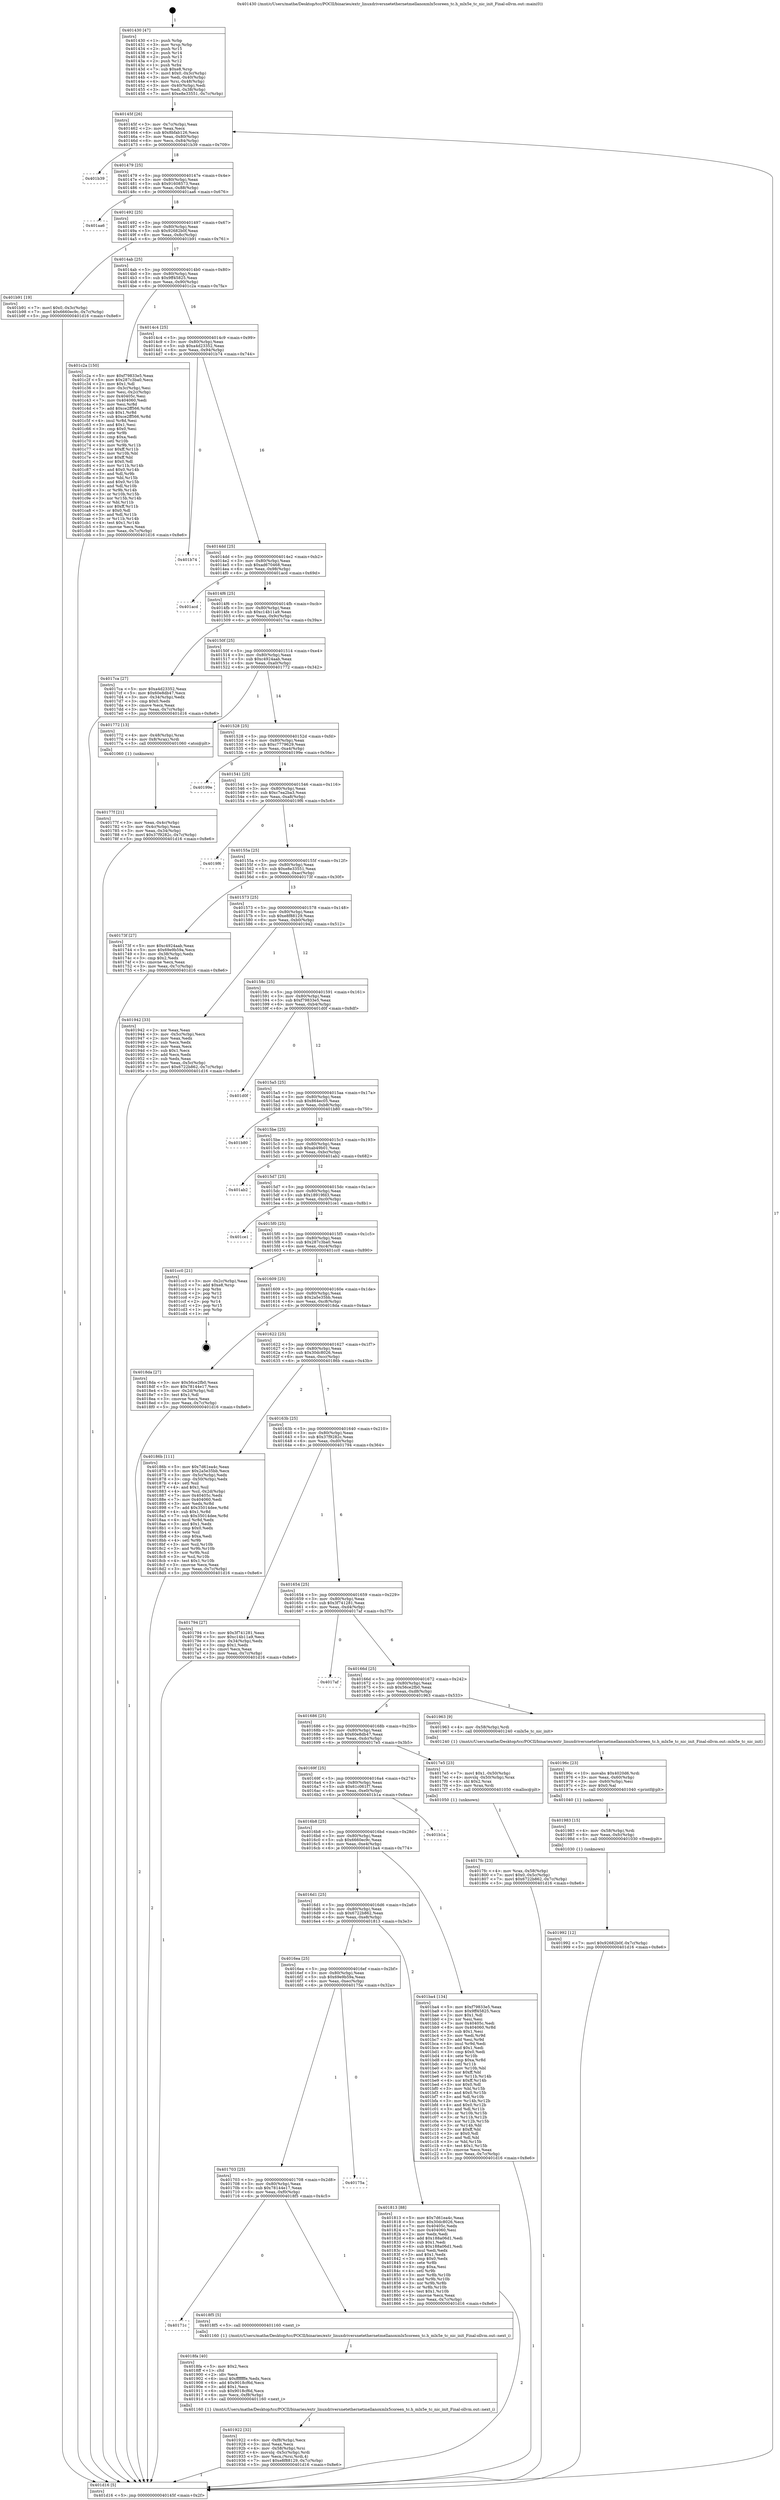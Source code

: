 digraph "0x401430" {
  label = "0x401430 (/mnt/c/Users/mathe/Desktop/tcc/POCII/binaries/extr_linuxdriversnetethernetmellanoxmlx5coreen_tc.h_mlx5e_tc_nic_init_Final-ollvm.out::main(0))"
  labelloc = "t"
  node[shape=record]

  Entry [label="",width=0.3,height=0.3,shape=circle,fillcolor=black,style=filled]
  "0x40145f" [label="{
     0x40145f [26]\l
     | [instrs]\l
     &nbsp;&nbsp;0x40145f \<+3\>: mov -0x7c(%rbp),%eax\l
     &nbsp;&nbsp;0x401462 \<+2\>: mov %eax,%ecx\l
     &nbsp;&nbsp;0x401464 \<+6\>: sub $0x8bfab126,%ecx\l
     &nbsp;&nbsp;0x40146a \<+3\>: mov %eax,-0x80(%rbp)\l
     &nbsp;&nbsp;0x40146d \<+6\>: mov %ecx,-0x84(%rbp)\l
     &nbsp;&nbsp;0x401473 \<+6\>: je 0000000000401b39 \<main+0x709\>\l
  }"]
  "0x401b39" [label="{
     0x401b39\l
  }", style=dashed]
  "0x401479" [label="{
     0x401479 [25]\l
     | [instrs]\l
     &nbsp;&nbsp;0x401479 \<+5\>: jmp 000000000040147e \<main+0x4e\>\l
     &nbsp;&nbsp;0x40147e \<+3\>: mov -0x80(%rbp),%eax\l
     &nbsp;&nbsp;0x401481 \<+5\>: sub $0x91608573,%eax\l
     &nbsp;&nbsp;0x401486 \<+6\>: mov %eax,-0x88(%rbp)\l
     &nbsp;&nbsp;0x40148c \<+6\>: je 0000000000401aa6 \<main+0x676\>\l
  }"]
  Exit [label="",width=0.3,height=0.3,shape=circle,fillcolor=black,style=filled,peripheries=2]
  "0x401aa6" [label="{
     0x401aa6\l
  }", style=dashed]
  "0x401492" [label="{
     0x401492 [25]\l
     | [instrs]\l
     &nbsp;&nbsp;0x401492 \<+5\>: jmp 0000000000401497 \<main+0x67\>\l
     &nbsp;&nbsp;0x401497 \<+3\>: mov -0x80(%rbp),%eax\l
     &nbsp;&nbsp;0x40149a \<+5\>: sub $0x92682b0f,%eax\l
     &nbsp;&nbsp;0x40149f \<+6\>: mov %eax,-0x8c(%rbp)\l
     &nbsp;&nbsp;0x4014a5 \<+6\>: je 0000000000401b91 \<main+0x761\>\l
  }"]
  "0x401992" [label="{
     0x401992 [12]\l
     | [instrs]\l
     &nbsp;&nbsp;0x401992 \<+7\>: movl $0x92682b0f,-0x7c(%rbp)\l
     &nbsp;&nbsp;0x401999 \<+5\>: jmp 0000000000401d16 \<main+0x8e6\>\l
  }"]
  "0x401b91" [label="{
     0x401b91 [19]\l
     | [instrs]\l
     &nbsp;&nbsp;0x401b91 \<+7\>: movl $0x0,-0x3c(%rbp)\l
     &nbsp;&nbsp;0x401b98 \<+7\>: movl $0x6660ec9c,-0x7c(%rbp)\l
     &nbsp;&nbsp;0x401b9f \<+5\>: jmp 0000000000401d16 \<main+0x8e6\>\l
  }"]
  "0x4014ab" [label="{
     0x4014ab [25]\l
     | [instrs]\l
     &nbsp;&nbsp;0x4014ab \<+5\>: jmp 00000000004014b0 \<main+0x80\>\l
     &nbsp;&nbsp;0x4014b0 \<+3\>: mov -0x80(%rbp),%eax\l
     &nbsp;&nbsp;0x4014b3 \<+5\>: sub $0x9ff45825,%eax\l
     &nbsp;&nbsp;0x4014b8 \<+6\>: mov %eax,-0x90(%rbp)\l
     &nbsp;&nbsp;0x4014be \<+6\>: je 0000000000401c2a \<main+0x7fa\>\l
  }"]
  "0x401983" [label="{
     0x401983 [15]\l
     | [instrs]\l
     &nbsp;&nbsp;0x401983 \<+4\>: mov -0x58(%rbp),%rdi\l
     &nbsp;&nbsp;0x401987 \<+6\>: mov %eax,-0xfc(%rbp)\l
     &nbsp;&nbsp;0x40198d \<+5\>: call 0000000000401030 \<free@plt\>\l
     | [calls]\l
     &nbsp;&nbsp;0x401030 \{1\} (unknown)\l
  }"]
  "0x401c2a" [label="{
     0x401c2a [150]\l
     | [instrs]\l
     &nbsp;&nbsp;0x401c2a \<+5\>: mov $0xf79833e5,%eax\l
     &nbsp;&nbsp;0x401c2f \<+5\>: mov $0x287c3ba0,%ecx\l
     &nbsp;&nbsp;0x401c34 \<+2\>: mov $0x1,%dl\l
     &nbsp;&nbsp;0x401c36 \<+3\>: mov -0x3c(%rbp),%esi\l
     &nbsp;&nbsp;0x401c39 \<+3\>: mov %esi,-0x2c(%rbp)\l
     &nbsp;&nbsp;0x401c3c \<+7\>: mov 0x40405c,%esi\l
     &nbsp;&nbsp;0x401c43 \<+7\>: mov 0x404060,%edi\l
     &nbsp;&nbsp;0x401c4a \<+3\>: mov %esi,%r8d\l
     &nbsp;&nbsp;0x401c4d \<+7\>: add $0xce2ff566,%r8d\l
     &nbsp;&nbsp;0x401c54 \<+4\>: sub $0x1,%r8d\l
     &nbsp;&nbsp;0x401c58 \<+7\>: sub $0xce2ff566,%r8d\l
     &nbsp;&nbsp;0x401c5f \<+4\>: imul %r8d,%esi\l
     &nbsp;&nbsp;0x401c63 \<+3\>: and $0x1,%esi\l
     &nbsp;&nbsp;0x401c66 \<+3\>: cmp $0x0,%esi\l
     &nbsp;&nbsp;0x401c69 \<+4\>: sete %r9b\l
     &nbsp;&nbsp;0x401c6d \<+3\>: cmp $0xa,%edi\l
     &nbsp;&nbsp;0x401c70 \<+4\>: setl %r10b\l
     &nbsp;&nbsp;0x401c74 \<+3\>: mov %r9b,%r11b\l
     &nbsp;&nbsp;0x401c77 \<+4\>: xor $0xff,%r11b\l
     &nbsp;&nbsp;0x401c7b \<+3\>: mov %r10b,%bl\l
     &nbsp;&nbsp;0x401c7e \<+3\>: xor $0xff,%bl\l
     &nbsp;&nbsp;0x401c81 \<+3\>: xor $0x0,%dl\l
     &nbsp;&nbsp;0x401c84 \<+3\>: mov %r11b,%r14b\l
     &nbsp;&nbsp;0x401c87 \<+4\>: and $0x0,%r14b\l
     &nbsp;&nbsp;0x401c8b \<+3\>: and %dl,%r9b\l
     &nbsp;&nbsp;0x401c8e \<+3\>: mov %bl,%r15b\l
     &nbsp;&nbsp;0x401c91 \<+4\>: and $0x0,%r15b\l
     &nbsp;&nbsp;0x401c95 \<+3\>: and %dl,%r10b\l
     &nbsp;&nbsp;0x401c98 \<+3\>: or %r9b,%r14b\l
     &nbsp;&nbsp;0x401c9b \<+3\>: or %r10b,%r15b\l
     &nbsp;&nbsp;0x401c9e \<+3\>: xor %r15b,%r14b\l
     &nbsp;&nbsp;0x401ca1 \<+3\>: or %bl,%r11b\l
     &nbsp;&nbsp;0x401ca4 \<+4\>: xor $0xff,%r11b\l
     &nbsp;&nbsp;0x401ca8 \<+3\>: or $0x0,%dl\l
     &nbsp;&nbsp;0x401cab \<+3\>: and %dl,%r11b\l
     &nbsp;&nbsp;0x401cae \<+3\>: or %r11b,%r14b\l
     &nbsp;&nbsp;0x401cb1 \<+4\>: test $0x1,%r14b\l
     &nbsp;&nbsp;0x401cb5 \<+3\>: cmovne %ecx,%eax\l
     &nbsp;&nbsp;0x401cb8 \<+3\>: mov %eax,-0x7c(%rbp)\l
     &nbsp;&nbsp;0x401cbb \<+5\>: jmp 0000000000401d16 \<main+0x8e6\>\l
  }"]
  "0x4014c4" [label="{
     0x4014c4 [25]\l
     | [instrs]\l
     &nbsp;&nbsp;0x4014c4 \<+5\>: jmp 00000000004014c9 \<main+0x99\>\l
     &nbsp;&nbsp;0x4014c9 \<+3\>: mov -0x80(%rbp),%eax\l
     &nbsp;&nbsp;0x4014cc \<+5\>: sub $0xa4d23352,%eax\l
     &nbsp;&nbsp;0x4014d1 \<+6\>: mov %eax,-0x94(%rbp)\l
     &nbsp;&nbsp;0x4014d7 \<+6\>: je 0000000000401b74 \<main+0x744\>\l
  }"]
  "0x40196c" [label="{
     0x40196c [23]\l
     | [instrs]\l
     &nbsp;&nbsp;0x40196c \<+10\>: movabs $0x4020d6,%rdi\l
     &nbsp;&nbsp;0x401976 \<+3\>: mov %eax,-0x60(%rbp)\l
     &nbsp;&nbsp;0x401979 \<+3\>: mov -0x60(%rbp),%esi\l
     &nbsp;&nbsp;0x40197c \<+2\>: mov $0x0,%al\l
     &nbsp;&nbsp;0x40197e \<+5\>: call 0000000000401040 \<printf@plt\>\l
     | [calls]\l
     &nbsp;&nbsp;0x401040 \{1\} (unknown)\l
  }"]
  "0x401b74" [label="{
     0x401b74\l
  }", style=dashed]
  "0x4014dd" [label="{
     0x4014dd [25]\l
     | [instrs]\l
     &nbsp;&nbsp;0x4014dd \<+5\>: jmp 00000000004014e2 \<main+0xb2\>\l
     &nbsp;&nbsp;0x4014e2 \<+3\>: mov -0x80(%rbp),%eax\l
     &nbsp;&nbsp;0x4014e5 \<+5\>: sub $0xad670468,%eax\l
     &nbsp;&nbsp;0x4014ea \<+6\>: mov %eax,-0x98(%rbp)\l
     &nbsp;&nbsp;0x4014f0 \<+6\>: je 0000000000401acd \<main+0x69d\>\l
  }"]
  "0x401922" [label="{
     0x401922 [32]\l
     | [instrs]\l
     &nbsp;&nbsp;0x401922 \<+6\>: mov -0xf8(%rbp),%ecx\l
     &nbsp;&nbsp;0x401928 \<+3\>: imul %eax,%ecx\l
     &nbsp;&nbsp;0x40192b \<+4\>: mov -0x58(%rbp),%rsi\l
     &nbsp;&nbsp;0x40192f \<+4\>: movslq -0x5c(%rbp),%rdi\l
     &nbsp;&nbsp;0x401933 \<+3\>: mov %ecx,(%rsi,%rdi,4)\l
     &nbsp;&nbsp;0x401936 \<+7\>: movl $0xe8f88129,-0x7c(%rbp)\l
     &nbsp;&nbsp;0x40193d \<+5\>: jmp 0000000000401d16 \<main+0x8e6\>\l
  }"]
  "0x401acd" [label="{
     0x401acd\l
  }", style=dashed]
  "0x4014f6" [label="{
     0x4014f6 [25]\l
     | [instrs]\l
     &nbsp;&nbsp;0x4014f6 \<+5\>: jmp 00000000004014fb \<main+0xcb\>\l
     &nbsp;&nbsp;0x4014fb \<+3\>: mov -0x80(%rbp),%eax\l
     &nbsp;&nbsp;0x4014fe \<+5\>: sub $0xc14b11a9,%eax\l
     &nbsp;&nbsp;0x401503 \<+6\>: mov %eax,-0x9c(%rbp)\l
     &nbsp;&nbsp;0x401509 \<+6\>: je 00000000004017ca \<main+0x39a\>\l
  }"]
  "0x4018fa" [label="{
     0x4018fa [40]\l
     | [instrs]\l
     &nbsp;&nbsp;0x4018fa \<+5\>: mov $0x2,%ecx\l
     &nbsp;&nbsp;0x4018ff \<+1\>: cltd\l
     &nbsp;&nbsp;0x401900 \<+2\>: idiv %ecx\l
     &nbsp;&nbsp;0x401902 \<+6\>: imul $0xfffffffe,%edx,%ecx\l
     &nbsp;&nbsp;0x401908 \<+6\>: add $0x9018cf6d,%ecx\l
     &nbsp;&nbsp;0x40190e \<+3\>: add $0x1,%ecx\l
     &nbsp;&nbsp;0x401911 \<+6\>: sub $0x9018cf6d,%ecx\l
     &nbsp;&nbsp;0x401917 \<+6\>: mov %ecx,-0xf8(%rbp)\l
     &nbsp;&nbsp;0x40191d \<+5\>: call 0000000000401160 \<next_i\>\l
     | [calls]\l
     &nbsp;&nbsp;0x401160 \{1\} (/mnt/c/Users/mathe/Desktop/tcc/POCII/binaries/extr_linuxdriversnetethernetmellanoxmlx5coreen_tc.h_mlx5e_tc_nic_init_Final-ollvm.out::next_i)\l
  }"]
  "0x4017ca" [label="{
     0x4017ca [27]\l
     | [instrs]\l
     &nbsp;&nbsp;0x4017ca \<+5\>: mov $0xa4d23352,%eax\l
     &nbsp;&nbsp;0x4017cf \<+5\>: mov $0x60e8db47,%ecx\l
     &nbsp;&nbsp;0x4017d4 \<+3\>: mov -0x34(%rbp),%edx\l
     &nbsp;&nbsp;0x4017d7 \<+3\>: cmp $0x0,%edx\l
     &nbsp;&nbsp;0x4017da \<+3\>: cmove %ecx,%eax\l
     &nbsp;&nbsp;0x4017dd \<+3\>: mov %eax,-0x7c(%rbp)\l
     &nbsp;&nbsp;0x4017e0 \<+5\>: jmp 0000000000401d16 \<main+0x8e6\>\l
  }"]
  "0x40150f" [label="{
     0x40150f [25]\l
     | [instrs]\l
     &nbsp;&nbsp;0x40150f \<+5\>: jmp 0000000000401514 \<main+0xe4\>\l
     &nbsp;&nbsp;0x401514 \<+3\>: mov -0x80(%rbp),%eax\l
     &nbsp;&nbsp;0x401517 \<+5\>: sub $0xc4924aab,%eax\l
     &nbsp;&nbsp;0x40151c \<+6\>: mov %eax,-0xa0(%rbp)\l
     &nbsp;&nbsp;0x401522 \<+6\>: je 0000000000401772 \<main+0x342\>\l
  }"]
  "0x40171c" [label="{
     0x40171c\l
  }", style=dashed]
  "0x401772" [label="{
     0x401772 [13]\l
     | [instrs]\l
     &nbsp;&nbsp;0x401772 \<+4\>: mov -0x48(%rbp),%rax\l
     &nbsp;&nbsp;0x401776 \<+4\>: mov 0x8(%rax),%rdi\l
     &nbsp;&nbsp;0x40177a \<+5\>: call 0000000000401060 \<atoi@plt\>\l
     | [calls]\l
     &nbsp;&nbsp;0x401060 \{1\} (unknown)\l
  }"]
  "0x401528" [label="{
     0x401528 [25]\l
     | [instrs]\l
     &nbsp;&nbsp;0x401528 \<+5\>: jmp 000000000040152d \<main+0xfd\>\l
     &nbsp;&nbsp;0x40152d \<+3\>: mov -0x80(%rbp),%eax\l
     &nbsp;&nbsp;0x401530 \<+5\>: sub $0xc7779629,%eax\l
     &nbsp;&nbsp;0x401535 \<+6\>: mov %eax,-0xa4(%rbp)\l
     &nbsp;&nbsp;0x40153b \<+6\>: je 000000000040199e \<main+0x56e\>\l
  }"]
  "0x4018f5" [label="{
     0x4018f5 [5]\l
     | [instrs]\l
     &nbsp;&nbsp;0x4018f5 \<+5\>: call 0000000000401160 \<next_i\>\l
     | [calls]\l
     &nbsp;&nbsp;0x401160 \{1\} (/mnt/c/Users/mathe/Desktop/tcc/POCII/binaries/extr_linuxdriversnetethernetmellanoxmlx5coreen_tc.h_mlx5e_tc_nic_init_Final-ollvm.out::next_i)\l
  }"]
  "0x40199e" [label="{
     0x40199e\l
  }", style=dashed]
  "0x401541" [label="{
     0x401541 [25]\l
     | [instrs]\l
     &nbsp;&nbsp;0x401541 \<+5\>: jmp 0000000000401546 \<main+0x116\>\l
     &nbsp;&nbsp;0x401546 \<+3\>: mov -0x80(%rbp),%eax\l
     &nbsp;&nbsp;0x401549 \<+5\>: sub $0xc7ea2ba3,%eax\l
     &nbsp;&nbsp;0x40154e \<+6\>: mov %eax,-0xa8(%rbp)\l
     &nbsp;&nbsp;0x401554 \<+6\>: je 00000000004019f6 \<main+0x5c6\>\l
  }"]
  "0x401703" [label="{
     0x401703 [25]\l
     | [instrs]\l
     &nbsp;&nbsp;0x401703 \<+5\>: jmp 0000000000401708 \<main+0x2d8\>\l
     &nbsp;&nbsp;0x401708 \<+3\>: mov -0x80(%rbp),%eax\l
     &nbsp;&nbsp;0x40170b \<+5\>: sub $0x78144e17,%eax\l
     &nbsp;&nbsp;0x401710 \<+6\>: mov %eax,-0xf0(%rbp)\l
     &nbsp;&nbsp;0x401716 \<+6\>: je 00000000004018f5 \<main+0x4c5\>\l
  }"]
  "0x4019f6" [label="{
     0x4019f6\l
  }", style=dashed]
  "0x40155a" [label="{
     0x40155a [25]\l
     | [instrs]\l
     &nbsp;&nbsp;0x40155a \<+5\>: jmp 000000000040155f \<main+0x12f\>\l
     &nbsp;&nbsp;0x40155f \<+3\>: mov -0x80(%rbp),%eax\l
     &nbsp;&nbsp;0x401562 \<+5\>: sub $0xe8e33551,%eax\l
     &nbsp;&nbsp;0x401567 \<+6\>: mov %eax,-0xac(%rbp)\l
     &nbsp;&nbsp;0x40156d \<+6\>: je 000000000040173f \<main+0x30f\>\l
  }"]
  "0x40175a" [label="{
     0x40175a\l
  }", style=dashed]
  "0x40173f" [label="{
     0x40173f [27]\l
     | [instrs]\l
     &nbsp;&nbsp;0x40173f \<+5\>: mov $0xc4924aab,%eax\l
     &nbsp;&nbsp;0x401744 \<+5\>: mov $0x69e9b59a,%ecx\l
     &nbsp;&nbsp;0x401749 \<+3\>: mov -0x38(%rbp),%edx\l
     &nbsp;&nbsp;0x40174c \<+3\>: cmp $0x2,%edx\l
     &nbsp;&nbsp;0x40174f \<+3\>: cmovne %ecx,%eax\l
     &nbsp;&nbsp;0x401752 \<+3\>: mov %eax,-0x7c(%rbp)\l
     &nbsp;&nbsp;0x401755 \<+5\>: jmp 0000000000401d16 \<main+0x8e6\>\l
  }"]
  "0x401573" [label="{
     0x401573 [25]\l
     | [instrs]\l
     &nbsp;&nbsp;0x401573 \<+5\>: jmp 0000000000401578 \<main+0x148\>\l
     &nbsp;&nbsp;0x401578 \<+3\>: mov -0x80(%rbp),%eax\l
     &nbsp;&nbsp;0x40157b \<+5\>: sub $0xe8f88129,%eax\l
     &nbsp;&nbsp;0x401580 \<+6\>: mov %eax,-0xb0(%rbp)\l
     &nbsp;&nbsp;0x401586 \<+6\>: je 0000000000401942 \<main+0x512\>\l
  }"]
  "0x401d16" [label="{
     0x401d16 [5]\l
     | [instrs]\l
     &nbsp;&nbsp;0x401d16 \<+5\>: jmp 000000000040145f \<main+0x2f\>\l
  }"]
  "0x401430" [label="{
     0x401430 [47]\l
     | [instrs]\l
     &nbsp;&nbsp;0x401430 \<+1\>: push %rbp\l
     &nbsp;&nbsp;0x401431 \<+3\>: mov %rsp,%rbp\l
     &nbsp;&nbsp;0x401434 \<+2\>: push %r15\l
     &nbsp;&nbsp;0x401436 \<+2\>: push %r14\l
     &nbsp;&nbsp;0x401438 \<+2\>: push %r13\l
     &nbsp;&nbsp;0x40143a \<+2\>: push %r12\l
     &nbsp;&nbsp;0x40143c \<+1\>: push %rbx\l
     &nbsp;&nbsp;0x40143d \<+7\>: sub $0xe8,%rsp\l
     &nbsp;&nbsp;0x401444 \<+7\>: movl $0x0,-0x3c(%rbp)\l
     &nbsp;&nbsp;0x40144b \<+3\>: mov %edi,-0x40(%rbp)\l
     &nbsp;&nbsp;0x40144e \<+4\>: mov %rsi,-0x48(%rbp)\l
     &nbsp;&nbsp;0x401452 \<+3\>: mov -0x40(%rbp),%edi\l
     &nbsp;&nbsp;0x401455 \<+3\>: mov %edi,-0x38(%rbp)\l
     &nbsp;&nbsp;0x401458 \<+7\>: movl $0xe8e33551,-0x7c(%rbp)\l
  }"]
  "0x40177f" [label="{
     0x40177f [21]\l
     | [instrs]\l
     &nbsp;&nbsp;0x40177f \<+3\>: mov %eax,-0x4c(%rbp)\l
     &nbsp;&nbsp;0x401782 \<+3\>: mov -0x4c(%rbp),%eax\l
     &nbsp;&nbsp;0x401785 \<+3\>: mov %eax,-0x34(%rbp)\l
     &nbsp;&nbsp;0x401788 \<+7\>: movl $0x37f9282c,-0x7c(%rbp)\l
     &nbsp;&nbsp;0x40178f \<+5\>: jmp 0000000000401d16 \<main+0x8e6\>\l
  }"]
  "0x4016ea" [label="{
     0x4016ea [25]\l
     | [instrs]\l
     &nbsp;&nbsp;0x4016ea \<+5\>: jmp 00000000004016ef \<main+0x2bf\>\l
     &nbsp;&nbsp;0x4016ef \<+3\>: mov -0x80(%rbp),%eax\l
     &nbsp;&nbsp;0x4016f2 \<+5\>: sub $0x69e9b59a,%eax\l
     &nbsp;&nbsp;0x4016f7 \<+6\>: mov %eax,-0xec(%rbp)\l
     &nbsp;&nbsp;0x4016fd \<+6\>: je 000000000040175a \<main+0x32a\>\l
  }"]
  "0x401942" [label="{
     0x401942 [33]\l
     | [instrs]\l
     &nbsp;&nbsp;0x401942 \<+2\>: xor %eax,%eax\l
     &nbsp;&nbsp;0x401944 \<+3\>: mov -0x5c(%rbp),%ecx\l
     &nbsp;&nbsp;0x401947 \<+2\>: mov %eax,%edx\l
     &nbsp;&nbsp;0x401949 \<+2\>: sub %ecx,%edx\l
     &nbsp;&nbsp;0x40194b \<+2\>: mov %eax,%ecx\l
     &nbsp;&nbsp;0x40194d \<+3\>: sub $0x1,%ecx\l
     &nbsp;&nbsp;0x401950 \<+2\>: add %ecx,%edx\l
     &nbsp;&nbsp;0x401952 \<+2\>: sub %edx,%eax\l
     &nbsp;&nbsp;0x401954 \<+3\>: mov %eax,-0x5c(%rbp)\l
     &nbsp;&nbsp;0x401957 \<+7\>: movl $0x6722b862,-0x7c(%rbp)\l
     &nbsp;&nbsp;0x40195e \<+5\>: jmp 0000000000401d16 \<main+0x8e6\>\l
  }"]
  "0x40158c" [label="{
     0x40158c [25]\l
     | [instrs]\l
     &nbsp;&nbsp;0x40158c \<+5\>: jmp 0000000000401591 \<main+0x161\>\l
     &nbsp;&nbsp;0x401591 \<+3\>: mov -0x80(%rbp),%eax\l
     &nbsp;&nbsp;0x401594 \<+5\>: sub $0xf79833e5,%eax\l
     &nbsp;&nbsp;0x401599 \<+6\>: mov %eax,-0xb4(%rbp)\l
     &nbsp;&nbsp;0x40159f \<+6\>: je 0000000000401d0f \<main+0x8df\>\l
  }"]
  "0x401813" [label="{
     0x401813 [88]\l
     | [instrs]\l
     &nbsp;&nbsp;0x401813 \<+5\>: mov $0x7d61ea4c,%eax\l
     &nbsp;&nbsp;0x401818 \<+5\>: mov $0x30dc8026,%ecx\l
     &nbsp;&nbsp;0x40181d \<+7\>: mov 0x40405c,%edx\l
     &nbsp;&nbsp;0x401824 \<+7\>: mov 0x404060,%esi\l
     &nbsp;&nbsp;0x40182b \<+2\>: mov %edx,%edi\l
     &nbsp;&nbsp;0x40182d \<+6\>: add $0x188a06d1,%edi\l
     &nbsp;&nbsp;0x401833 \<+3\>: sub $0x1,%edi\l
     &nbsp;&nbsp;0x401836 \<+6\>: sub $0x188a06d1,%edi\l
     &nbsp;&nbsp;0x40183c \<+3\>: imul %edi,%edx\l
     &nbsp;&nbsp;0x40183f \<+3\>: and $0x1,%edx\l
     &nbsp;&nbsp;0x401842 \<+3\>: cmp $0x0,%edx\l
     &nbsp;&nbsp;0x401845 \<+4\>: sete %r8b\l
     &nbsp;&nbsp;0x401849 \<+3\>: cmp $0xa,%esi\l
     &nbsp;&nbsp;0x40184c \<+4\>: setl %r9b\l
     &nbsp;&nbsp;0x401850 \<+3\>: mov %r8b,%r10b\l
     &nbsp;&nbsp;0x401853 \<+3\>: and %r9b,%r10b\l
     &nbsp;&nbsp;0x401856 \<+3\>: xor %r9b,%r8b\l
     &nbsp;&nbsp;0x401859 \<+3\>: or %r8b,%r10b\l
     &nbsp;&nbsp;0x40185c \<+4\>: test $0x1,%r10b\l
     &nbsp;&nbsp;0x401860 \<+3\>: cmovne %ecx,%eax\l
     &nbsp;&nbsp;0x401863 \<+3\>: mov %eax,-0x7c(%rbp)\l
     &nbsp;&nbsp;0x401866 \<+5\>: jmp 0000000000401d16 \<main+0x8e6\>\l
  }"]
  "0x401d0f" [label="{
     0x401d0f\l
  }", style=dashed]
  "0x4015a5" [label="{
     0x4015a5 [25]\l
     | [instrs]\l
     &nbsp;&nbsp;0x4015a5 \<+5\>: jmp 00000000004015aa \<main+0x17a\>\l
     &nbsp;&nbsp;0x4015aa \<+3\>: mov -0x80(%rbp),%eax\l
     &nbsp;&nbsp;0x4015ad \<+5\>: sub $0x864ec05,%eax\l
     &nbsp;&nbsp;0x4015b2 \<+6\>: mov %eax,-0xb8(%rbp)\l
     &nbsp;&nbsp;0x4015b8 \<+6\>: je 0000000000401b80 \<main+0x750\>\l
  }"]
  "0x4016d1" [label="{
     0x4016d1 [25]\l
     | [instrs]\l
     &nbsp;&nbsp;0x4016d1 \<+5\>: jmp 00000000004016d6 \<main+0x2a6\>\l
     &nbsp;&nbsp;0x4016d6 \<+3\>: mov -0x80(%rbp),%eax\l
     &nbsp;&nbsp;0x4016d9 \<+5\>: sub $0x6722b862,%eax\l
     &nbsp;&nbsp;0x4016de \<+6\>: mov %eax,-0xe8(%rbp)\l
     &nbsp;&nbsp;0x4016e4 \<+6\>: je 0000000000401813 \<main+0x3e3\>\l
  }"]
  "0x401b80" [label="{
     0x401b80\l
  }", style=dashed]
  "0x4015be" [label="{
     0x4015be [25]\l
     | [instrs]\l
     &nbsp;&nbsp;0x4015be \<+5\>: jmp 00000000004015c3 \<main+0x193\>\l
     &nbsp;&nbsp;0x4015c3 \<+3\>: mov -0x80(%rbp),%eax\l
     &nbsp;&nbsp;0x4015c6 \<+5\>: sub $0xab49b01,%eax\l
     &nbsp;&nbsp;0x4015cb \<+6\>: mov %eax,-0xbc(%rbp)\l
     &nbsp;&nbsp;0x4015d1 \<+6\>: je 0000000000401ab2 \<main+0x682\>\l
  }"]
  "0x401ba4" [label="{
     0x401ba4 [134]\l
     | [instrs]\l
     &nbsp;&nbsp;0x401ba4 \<+5\>: mov $0xf79833e5,%eax\l
     &nbsp;&nbsp;0x401ba9 \<+5\>: mov $0x9ff45825,%ecx\l
     &nbsp;&nbsp;0x401bae \<+2\>: mov $0x1,%dl\l
     &nbsp;&nbsp;0x401bb0 \<+2\>: xor %esi,%esi\l
     &nbsp;&nbsp;0x401bb2 \<+7\>: mov 0x40405c,%edi\l
     &nbsp;&nbsp;0x401bb9 \<+8\>: mov 0x404060,%r8d\l
     &nbsp;&nbsp;0x401bc1 \<+3\>: sub $0x1,%esi\l
     &nbsp;&nbsp;0x401bc4 \<+3\>: mov %edi,%r9d\l
     &nbsp;&nbsp;0x401bc7 \<+3\>: add %esi,%r9d\l
     &nbsp;&nbsp;0x401bca \<+4\>: imul %r9d,%edi\l
     &nbsp;&nbsp;0x401bce \<+3\>: and $0x1,%edi\l
     &nbsp;&nbsp;0x401bd1 \<+3\>: cmp $0x0,%edi\l
     &nbsp;&nbsp;0x401bd4 \<+4\>: sete %r10b\l
     &nbsp;&nbsp;0x401bd8 \<+4\>: cmp $0xa,%r8d\l
     &nbsp;&nbsp;0x401bdc \<+4\>: setl %r11b\l
     &nbsp;&nbsp;0x401be0 \<+3\>: mov %r10b,%bl\l
     &nbsp;&nbsp;0x401be3 \<+3\>: xor $0xff,%bl\l
     &nbsp;&nbsp;0x401be6 \<+3\>: mov %r11b,%r14b\l
     &nbsp;&nbsp;0x401be9 \<+4\>: xor $0xff,%r14b\l
     &nbsp;&nbsp;0x401bed \<+3\>: xor $0x0,%dl\l
     &nbsp;&nbsp;0x401bf0 \<+3\>: mov %bl,%r15b\l
     &nbsp;&nbsp;0x401bf3 \<+4\>: and $0x0,%r15b\l
     &nbsp;&nbsp;0x401bf7 \<+3\>: and %dl,%r10b\l
     &nbsp;&nbsp;0x401bfa \<+3\>: mov %r14b,%r12b\l
     &nbsp;&nbsp;0x401bfd \<+4\>: and $0x0,%r12b\l
     &nbsp;&nbsp;0x401c01 \<+3\>: and %dl,%r11b\l
     &nbsp;&nbsp;0x401c04 \<+3\>: or %r10b,%r15b\l
     &nbsp;&nbsp;0x401c07 \<+3\>: or %r11b,%r12b\l
     &nbsp;&nbsp;0x401c0a \<+3\>: xor %r12b,%r15b\l
     &nbsp;&nbsp;0x401c0d \<+3\>: or %r14b,%bl\l
     &nbsp;&nbsp;0x401c10 \<+3\>: xor $0xff,%bl\l
     &nbsp;&nbsp;0x401c13 \<+3\>: or $0x0,%dl\l
     &nbsp;&nbsp;0x401c16 \<+2\>: and %dl,%bl\l
     &nbsp;&nbsp;0x401c18 \<+3\>: or %bl,%r15b\l
     &nbsp;&nbsp;0x401c1b \<+4\>: test $0x1,%r15b\l
     &nbsp;&nbsp;0x401c1f \<+3\>: cmovne %ecx,%eax\l
     &nbsp;&nbsp;0x401c22 \<+3\>: mov %eax,-0x7c(%rbp)\l
     &nbsp;&nbsp;0x401c25 \<+5\>: jmp 0000000000401d16 \<main+0x8e6\>\l
  }"]
  "0x401ab2" [label="{
     0x401ab2\l
  }", style=dashed]
  "0x4015d7" [label="{
     0x4015d7 [25]\l
     | [instrs]\l
     &nbsp;&nbsp;0x4015d7 \<+5\>: jmp 00000000004015dc \<main+0x1ac\>\l
     &nbsp;&nbsp;0x4015dc \<+3\>: mov -0x80(%rbp),%eax\l
     &nbsp;&nbsp;0x4015df \<+5\>: sub $0x18919fd3,%eax\l
     &nbsp;&nbsp;0x4015e4 \<+6\>: mov %eax,-0xc0(%rbp)\l
     &nbsp;&nbsp;0x4015ea \<+6\>: je 0000000000401ce1 \<main+0x8b1\>\l
  }"]
  "0x4016b8" [label="{
     0x4016b8 [25]\l
     | [instrs]\l
     &nbsp;&nbsp;0x4016b8 \<+5\>: jmp 00000000004016bd \<main+0x28d\>\l
     &nbsp;&nbsp;0x4016bd \<+3\>: mov -0x80(%rbp),%eax\l
     &nbsp;&nbsp;0x4016c0 \<+5\>: sub $0x6660ec9c,%eax\l
     &nbsp;&nbsp;0x4016c5 \<+6\>: mov %eax,-0xe4(%rbp)\l
     &nbsp;&nbsp;0x4016cb \<+6\>: je 0000000000401ba4 \<main+0x774\>\l
  }"]
  "0x401ce1" [label="{
     0x401ce1\l
  }", style=dashed]
  "0x4015f0" [label="{
     0x4015f0 [25]\l
     | [instrs]\l
     &nbsp;&nbsp;0x4015f0 \<+5\>: jmp 00000000004015f5 \<main+0x1c5\>\l
     &nbsp;&nbsp;0x4015f5 \<+3\>: mov -0x80(%rbp),%eax\l
     &nbsp;&nbsp;0x4015f8 \<+5\>: sub $0x287c3ba0,%eax\l
     &nbsp;&nbsp;0x4015fd \<+6\>: mov %eax,-0xc4(%rbp)\l
     &nbsp;&nbsp;0x401603 \<+6\>: je 0000000000401cc0 \<main+0x890\>\l
  }"]
  "0x401b1a" [label="{
     0x401b1a\l
  }", style=dashed]
  "0x401cc0" [label="{
     0x401cc0 [21]\l
     | [instrs]\l
     &nbsp;&nbsp;0x401cc0 \<+3\>: mov -0x2c(%rbp),%eax\l
     &nbsp;&nbsp;0x401cc3 \<+7\>: add $0xe8,%rsp\l
     &nbsp;&nbsp;0x401cca \<+1\>: pop %rbx\l
     &nbsp;&nbsp;0x401ccb \<+2\>: pop %r12\l
     &nbsp;&nbsp;0x401ccd \<+2\>: pop %r13\l
     &nbsp;&nbsp;0x401ccf \<+2\>: pop %r14\l
     &nbsp;&nbsp;0x401cd1 \<+2\>: pop %r15\l
     &nbsp;&nbsp;0x401cd3 \<+1\>: pop %rbp\l
     &nbsp;&nbsp;0x401cd4 \<+1\>: ret\l
  }"]
  "0x401609" [label="{
     0x401609 [25]\l
     | [instrs]\l
     &nbsp;&nbsp;0x401609 \<+5\>: jmp 000000000040160e \<main+0x1de\>\l
     &nbsp;&nbsp;0x40160e \<+3\>: mov -0x80(%rbp),%eax\l
     &nbsp;&nbsp;0x401611 \<+5\>: sub $0x2a5e35bb,%eax\l
     &nbsp;&nbsp;0x401616 \<+6\>: mov %eax,-0xc8(%rbp)\l
     &nbsp;&nbsp;0x40161c \<+6\>: je 00000000004018da \<main+0x4aa\>\l
  }"]
  "0x4017fc" [label="{
     0x4017fc [23]\l
     | [instrs]\l
     &nbsp;&nbsp;0x4017fc \<+4\>: mov %rax,-0x58(%rbp)\l
     &nbsp;&nbsp;0x401800 \<+7\>: movl $0x0,-0x5c(%rbp)\l
     &nbsp;&nbsp;0x401807 \<+7\>: movl $0x6722b862,-0x7c(%rbp)\l
     &nbsp;&nbsp;0x40180e \<+5\>: jmp 0000000000401d16 \<main+0x8e6\>\l
  }"]
  "0x4018da" [label="{
     0x4018da [27]\l
     | [instrs]\l
     &nbsp;&nbsp;0x4018da \<+5\>: mov $0x56ce2fb0,%eax\l
     &nbsp;&nbsp;0x4018df \<+5\>: mov $0x78144e17,%ecx\l
     &nbsp;&nbsp;0x4018e4 \<+3\>: mov -0x2d(%rbp),%dl\l
     &nbsp;&nbsp;0x4018e7 \<+3\>: test $0x1,%dl\l
     &nbsp;&nbsp;0x4018ea \<+3\>: cmovne %ecx,%eax\l
     &nbsp;&nbsp;0x4018ed \<+3\>: mov %eax,-0x7c(%rbp)\l
     &nbsp;&nbsp;0x4018f0 \<+5\>: jmp 0000000000401d16 \<main+0x8e6\>\l
  }"]
  "0x401622" [label="{
     0x401622 [25]\l
     | [instrs]\l
     &nbsp;&nbsp;0x401622 \<+5\>: jmp 0000000000401627 \<main+0x1f7\>\l
     &nbsp;&nbsp;0x401627 \<+3\>: mov -0x80(%rbp),%eax\l
     &nbsp;&nbsp;0x40162a \<+5\>: sub $0x30dc8026,%eax\l
     &nbsp;&nbsp;0x40162f \<+6\>: mov %eax,-0xcc(%rbp)\l
     &nbsp;&nbsp;0x401635 \<+6\>: je 000000000040186b \<main+0x43b\>\l
  }"]
  "0x40169f" [label="{
     0x40169f [25]\l
     | [instrs]\l
     &nbsp;&nbsp;0x40169f \<+5\>: jmp 00000000004016a4 \<main+0x274\>\l
     &nbsp;&nbsp;0x4016a4 \<+3\>: mov -0x80(%rbp),%eax\l
     &nbsp;&nbsp;0x4016a7 \<+5\>: sub $0x61c061f7,%eax\l
     &nbsp;&nbsp;0x4016ac \<+6\>: mov %eax,-0xe0(%rbp)\l
     &nbsp;&nbsp;0x4016b2 \<+6\>: je 0000000000401b1a \<main+0x6ea\>\l
  }"]
  "0x40186b" [label="{
     0x40186b [111]\l
     | [instrs]\l
     &nbsp;&nbsp;0x40186b \<+5\>: mov $0x7d61ea4c,%eax\l
     &nbsp;&nbsp;0x401870 \<+5\>: mov $0x2a5e35bb,%ecx\l
     &nbsp;&nbsp;0x401875 \<+3\>: mov -0x5c(%rbp),%edx\l
     &nbsp;&nbsp;0x401878 \<+3\>: cmp -0x50(%rbp),%edx\l
     &nbsp;&nbsp;0x40187b \<+4\>: setl %sil\l
     &nbsp;&nbsp;0x40187f \<+4\>: and $0x1,%sil\l
     &nbsp;&nbsp;0x401883 \<+4\>: mov %sil,-0x2d(%rbp)\l
     &nbsp;&nbsp;0x401887 \<+7\>: mov 0x40405c,%edx\l
     &nbsp;&nbsp;0x40188e \<+7\>: mov 0x404060,%edi\l
     &nbsp;&nbsp;0x401895 \<+3\>: mov %edx,%r8d\l
     &nbsp;&nbsp;0x401898 \<+7\>: add $0x35014dee,%r8d\l
     &nbsp;&nbsp;0x40189f \<+4\>: sub $0x1,%r8d\l
     &nbsp;&nbsp;0x4018a3 \<+7\>: sub $0x35014dee,%r8d\l
     &nbsp;&nbsp;0x4018aa \<+4\>: imul %r8d,%edx\l
     &nbsp;&nbsp;0x4018ae \<+3\>: and $0x1,%edx\l
     &nbsp;&nbsp;0x4018b1 \<+3\>: cmp $0x0,%edx\l
     &nbsp;&nbsp;0x4018b4 \<+4\>: sete %sil\l
     &nbsp;&nbsp;0x4018b8 \<+3\>: cmp $0xa,%edi\l
     &nbsp;&nbsp;0x4018bb \<+4\>: setl %r9b\l
     &nbsp;&nbsp;0x4018bf \<+3\>: mov %sil,%r10b\l
     &nbsp;&nbsp;0x4018c2 \<+3\>: and %r9b,%r10b\l
     &nbsp;&nbsp;0x4018c5 \<+3\>: xor %r9b,%sil\l
     &nbsp;&nbsp;0x4018c8 \<+3\>: or %sil,%r10b\l
     &nbsp;&nbsp;0x4018cb \<+4\>: test $0x1,%r10b\l
     &nbsp;&nbsp;0x4018cf \<+3\>: cmovne %ecx,%eax\l
     &nbsp;&nbsp;0x4018d2 \<+3\>: mov %eax,-0x7c(%rbp)\l
     &nbsp;&nbsp;0x4018d5 \<+5\>: jmp 0000000000401d16 \<main+0x8e6\>\l
  }"]
  "0x40163b" [label="{
     0x40163b [25]\l
     | [instrs]\l
     &nbsp;&nbsp;0x40163b \<+5\>: jmp 0000000000401640 \<main+0x210\>\l
     &nbsp;&nbsp;0x401640 \<+3\>: mov -0x80(%rbp),%eax\l
     &nbsp;&nbsp;0x401643 \<+5\>: sub $0x37f9282c,%eax\l
     &nbsp;&nbsp;0x401648 \<+6\>: mov %eax,-0xd0(%rbp)\l
     &nbsp;&nbsp;0x40164e \<+6\>: je 0000000000401794 \<main+0x364\>\l
  }"]
  "0x4017e5" [label="{
     0x4017e5 [23]\l
     | [instrs]\l
     &nbsp;&nbsp;0x4017e5 \<+7\>: movl $0x1,-0x50(%rbp)\l
     &nbsp;&nbsp;0x4017ec \<+4\>: movslq -0x50(%rbp),%rax\l
     &nbsp;&nbsp;0x4017f0 \<+4\>: shl $0x2,%rax\l
     &nbsp;&nbsp;0x4017f4 \<+3\>: mov %rax,%rdi\l
     &nbsp;&nbsp;0x4017f7 \<+5\>: call 0000000000401050 \<malloc@plt\>\l
     | [calls]\l
     &nbsp;&nbsp;0x401050 \{1\} (unknown)\l
  }"]
  "0x401794" [label="{
     0x401794 [27]\l
     | [instrs]\l
     &nbsp;&nbsp;0x401794 \<+5\>: mov $0x3f741281,%eax\l
     &nbsp;&nbsp;0x401799 \<+5\>: mov $0xc14b11a9,%ecx\l
     &nbsp;&nbsp;0x40179e \<+3\>: mov -0x34(%rbp),%edx\l
     &nbsp;&nbsp;0x4017a1 \<+3\>: cmp $0x1,%edx\l
     &nbsp;&nbsp;0x4017a4 \<+3\>: cmovl %ecx,%eax\l
     &nbsp;&nbsp;0x4017a7 \<+3\>: mov %eax,-0x7c(%rbp)\l
     &nbsp;&nbsp;0x4017aa \<+5\>: jmp 0000000000401d16 \<main+0x8e6\>\l
  }"]
  "0x401654" [label="{
     0x401654 [25]\l
     | [instrs]\l
     &nbsp;&nbsp;0x401654 \<+5\>: jmp 0000000000401659 \<main+0x229\>\l
     &nbsp;&nbsp;0x401659 \<+3\>: mov -0x80(%rbp),%eax\l
     &nbsp;&nbsp;0x40165c \<+5\>: sub $0x3f741281,%eax\l
     &nbsp;&nbsp;0x401661 \<+6\>: mov %eax,-0xd4(%rbp)\l
     &nbsp;&nbsp;0x401667 \<+6\>: je 00000000004017af \<main+0x37f\>\l
  }"]
  "0x401686" [label="{
     0x401686 [25]\l
     | [instrs]\l
     &nbsp;&nbsp;0x401686 \<+5\>: jmp 000000000040168b \<main+0x25b\>\l
     &nbsp;&nbsp;0x40168b \<+3\>: mov -0x80(%rbp),%eax\l
     &nbsp;&nbsp;0x40168e \<+5\>: sub $0x60e8db47,%eax\l
     &nbsp;&nbsp;0x401693 \<+6\>: mov %eax,-0xdc(%rbp)\l
     &nbsp;&nbsp;0x401699 \<+6\>: je 00000000004017e5 \<main+0x3b5\>\l
  }"]
  "0x4017af" [label="{
     0x4017af\l
  }", style=dashed]
  "0x40166d" [label="{
     0x40166d [25]\l
     | [instrs]\l
     &nbsp;&nbsp;0x40166d \<+5\>: jmp 0000000000401672 \<main+0x242\>\l
     &nbsp;&nbsp;0x401672 \<+3\>: mov -0x80(%rbp),%eax\l
     &nbsp;&nbsp;0x401675 \<+5\>: sub $0x56ce2fb0,%eax\l
     &nbsp;&nbsp;0x40167a \<+6\>: mov %eax,-0xd8(%rbp)\l
     &nbsp;&nbsp;0x401680 \<+6\>: je 0000000000401963 \<main+0x533\>\l
  }"]
  "0x401963" [label="{
     0x401963 [9]\l
     | [instrs]\l
     &nbsp;&nbsp;0x401963 \<+4\>: mov -0x58(%rbp),%rdi\l
     &nbsp;&nbsp;0x401967 \<+5\>: call 0000000000401240 \<mlx5e_tc_nic_init\>\l
     | [calls]\l
     &nbsp;&nbsp;0x401240 \{1\} (/mnt/c/Users/mathe/Desktop/tcc/POCII/binaries/extr_linuxdriversnetethernetmellanoxmlx5coreen_tc.h_mlx5e_tc_nic_init_Final-ollvm.out::mlx5e_tc_nic_init)\l
  }"]
  Entry -> "0x401430" [label=" 1"]
  "0x40145f" -> "0x401b39" [label=" 0"]
  "0x40145f" -> "0x401479" [label=" 18"]
  "0x401cc0" -> Exit [label=" 1"]
  "0x401479" -> "0x401aa6" [label=" 0"]
  "0x401479" -> "0x401492" [label=" 18"]
  "0x401c2a" -> "0x401d16" [label=" 1"]
  "0x401492" -> "0x401b91" [label=" 1"]
  "0x401492" -> "0x4014ab" [label=" 17"]
  "0x401ba4" -> "0x401d16" [label=" 1"]
  "0x4014ab" -> "0x401c2a" [label=" 1"]
  "0x4014ab" -> "0x4014c4" [label=" 16"]
  "0x401b91" -> "0x401d16" [label=" 1"]
  "0x4014c4" -> "0x401b74" [label=" 0"]
  "0x4014c4" -> "0x4014dd" [label=" 16"]
  "0x401992" -> "0x401d16" [label=" 1"]
  "0x4014dd" -> "0x401acd" [label=" 0"]
  "0x4014dd" -> "0x4014f6" [label=" 16"]
  "0x401983" -> "0x401992" [label=" 1"]
  "0x4014f6" -> "0x4017ca" [label=" 1"]
  "0x4014f6" -> "0x40150f" [label=" 15"]
  "0x40196c" -> "0x401983" [label=" 1"]
  "0x40150f" -> "0x401772" [label=" 1"]
  "0x40150f" -> "0x401528" [label=" 14"]
  "0x401963" -> "0x40196c" [label=" 1"]
  "0x401528" -> "0x40199e" [label=" 0"]
  "0x401528" -> "0x401541" [label=" 14"]
  "0x401942" -> "0x401d16" [label=" 1"]
  "0x401541" -> "0x4019f6" [label=" 0"]
  "0x401541" -> "0x40155a" [label=" 14"]
  "0x4018fa" -> "0x401922" [label=" 1"]
  "0x40155a" -> "0x40173f" [label=" 1"]
  "0x40155a" -> "0x401573" [label=" 13"]
  "0x40173f" -> "0x401d16" [label=" 1"]
  "0x401430" -> "0x40145f" [label=" 1"]
  "0x401d16" -> "0x40145f" [label=" 17"]
  "0x401772" -> "0x40177f" [label=" 1"]
  "0x40177f" -> "0x401d16" [label=" 1"]
  "0x4018f5" -> "0x4018fa" [label=" 1"]
  "0x401573" -> "0x401942" [label=" 1"]
  "0x401573" -> "0x40158c" [label=" 12"]
  "0x401703" -> "0x4018f5" [label=" 1"]
  "0x40158c" -> "0x401d0f" [label=" 0"]
  "0x40158c" -> "0x4015a5" [label=" 12"]
  "0x401922" -> "0x401d16" [label=" 1"]
  "0x4015a5" -> "0x401b80" [label=" 0"]
  "0x4015a5" -> "0x4015be" [label=" 12"]
  "0x4016ea" -> "0x40175a" [label=" 0"]
  "0x4015be" -> "0x401ab2" [label=" 0"]
  "0x4015be" -> "0x4015d7" [label=" 12"]
  "0x401703" -> "0x40171c" [label=" 0"]
  "0x4015d7" -> "0x401ce1" [label=" 0"]
  "0x4015d7" -> "0x4015f0" [label=" 12"]
  "0x40186b" -> "0x401d16" [label=" 2"]
  "0x4015f0" -> "0x401cc0" [label=" 1"]
  "0x4015f0" -> "0x401609" [label=" 11"]
  "0x401813" -> "0x401d16" [label=" 2"]
  "0x401609" -> "0x4018da" [label=" 2"]
  "0x401609" -> "0x401622" [label=" 9"]
  "0x4016d1" -> "0x401813" [label=" 2"]
  "0x401622" -> "0x40186b" [label=" 2"]
  "0x401622" -> "0x40163b" [label=" 7"]
  "0x4016ea" -> "0x401703" [label=" 1"]
  "0x40163b" -> "0x401794" [label=" 1"]
  "0x40163b" -> "0x401654" [label=" 6"]
  "0x401794" -> "0x401d16" [label=" 1"]
  "0x4017ca" -> "0x401d16" [label=" 1"]
  "0x4016b8" -> "0x4016d1" [label=" 3"]
  "0x401654" -> "0x4017af" [label=" 0"]
  "0x401654" -> "0x40166d" [label=" 6"]
  "0x4018da" -> "0x401d16" [label=" 2"]
  "0x40166d" -> "0x401963" [label=" 1"]
  "0x40166d" -> "0x401686" [label=" 5"]
  "0x4016b8" -> "0x401ba4" [label=" 1"]
  "0x401686" -> "0x4017e5" [label=" 1"]
  "0x401686" -> "0x40169f" [label=" 4"]
  "0x4017e5" -> "0x4017fc" [label=" 1"]
  "0x4017fc" -> "0x401d16" [label=" 1"]
  "0x4016d1" -> "0x4016ea" [label=" 1"]
  "0x40169f" -> "0x401b1a" [label=" 0"]
  "0x40169f" -> "0x4016b8" [label=" 4"]
}
